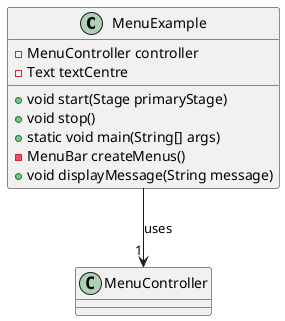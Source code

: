 @startuml
class MenuExample {
    -MenuController controller
    -Text textCentre
    +void start(Stage primaryStage)
    +void stop()
    +static void main(String[] args)
    -MenuBar createMenus()
    +void displayMessage(String message)
}
MenuExample --> "1" MenuController : uses
@enduml
